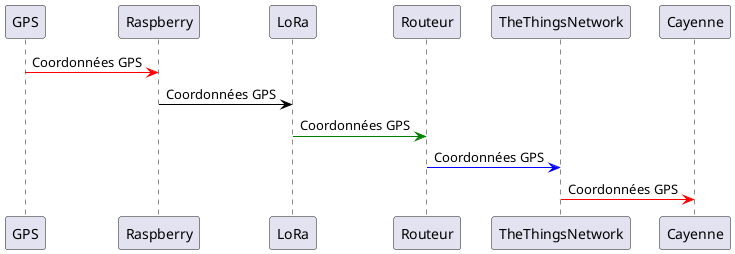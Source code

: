 @startuml
GPS -[#red]> Raspberry : Coordonnées GPS
Raspberry -[#black]> LoRa : Coordonnées GPS
LoRa -[#green]> Routeur : Coordonnées GPS
Routeur -[#blue]> TheThingsNetwork : Coordonnées GPS
TheThingsNetwork -[#red]> Cayenne : Coordonnées GPS
@enduml

